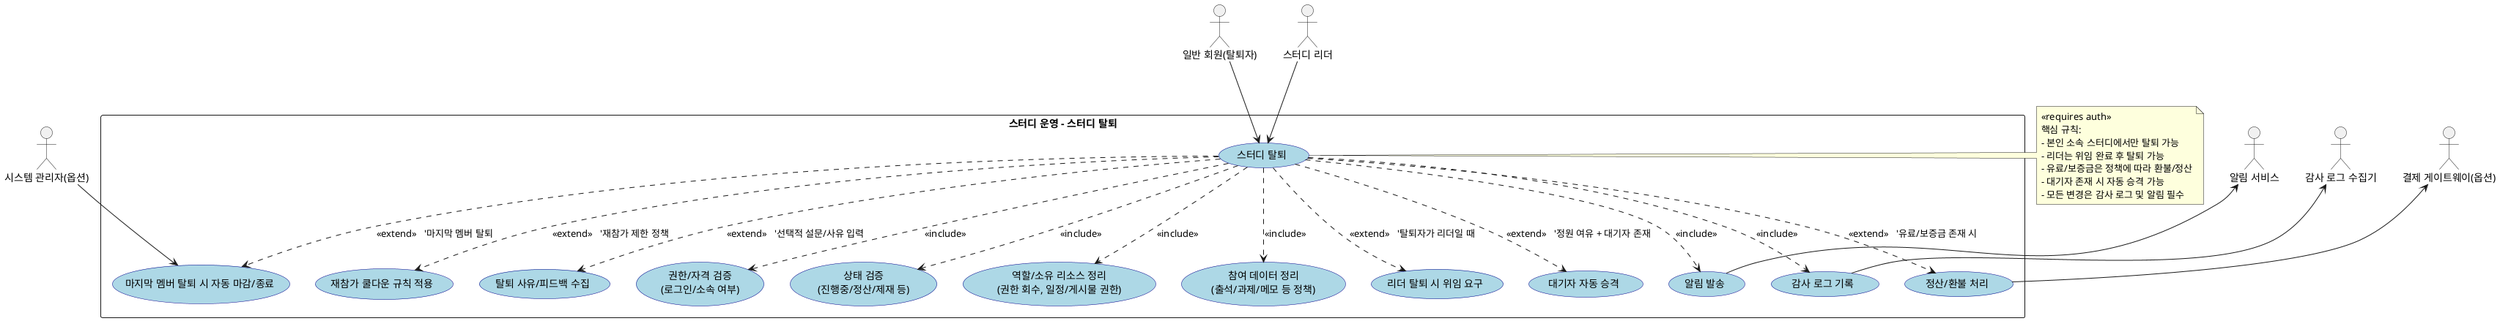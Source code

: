 @startuml
' 스터디 운영 - 스터디 탈퇴 Use Case Diagram

skinparam packageStyle rectangle
skinparam usecase {
  BackgroundColor LightBlue
  BorderColor DarkBlue
}

' === Actors ===
actor "일반 회원(탈퇴자)" as Member
actor "스터디 리더" as Leader
actor "시스템 관리자(옵션)" as Admin
actor "알림 서비스" as Noti
actor "감사 로그 수집기" as Audit
actor "결제 게이트웨이(옵션)" as Pay

' === System Boundary ===
rectangle "스터디 운영 - 스터디 탈퇴" as LeaveStudy {

  ' 메인 UC
  usecase "스터디 탈퇴" as UC_Leave

  ' 항상 수행되는 교차 관심사 (include)
  usecase "권한/자격 검증\n(로그인/소속 여부)" as UC_Authz
  usecase "상태 검증\n(진행중/정산/제재 등)" as UC_Validate
  usecase "역할/소유 리소스 정리\n(권한 회수, 일정/게시물 권한)" as UC_RoleCleanup
  usecase "참여 데이터 정리\n(출석/과제/메모 등 정책)" as UC_DataCleanup
  usecase "감사 로그 기록" as UC_Audit
  usecase "알림 발송" as UC_Notify

  ' 조건부/선택 흐름 (extend)
  usecase "리더 탈퇴 시 위임 요구" as UC_DelegateRequired
  usecase "대기자 자동 승격" as UC_WaitlistAuto
  usecase "정산/환불 처리" as UC_Refund
  usecase "재참가 쿨다운 규칙 적용" as UC_Cooldown
  usecase "마지막 멤버 탈퇴 시 자동 마감/종료" as UC_AutoClose
  usecase "탈퇴 사유/피드백 수집" as UC_Feedback
}

' === 실행자 연결 ===
Member --> UC_Leave
Leader --> UC_Leave
Admin  --> UC_AutoClose

' === include: 공통 교차 관심사 ===
UC_Leave ..> UC_Authz       : <<include>>
UC_Leave ..> UC_Validate    : <<include>>
UC_Leave ..> UC_RoleCleanup : <<include>>
UC_Leave ..> UC_DataCleanup : <<include>>
UC_Leave ..> UC_Audit       : <<include>>
UC_Leave ..> UC_Notify      : <<include>>

' === extend: 조건부/선택 흐름 ===
UC_Leave ..> UC_DelegateRequired : <<extend>>   '탈퇴자가 리더일 때
UC_Leave ..> UC_WaitlistAuto     : <<extend>>   '정원 여유 + 대기자 존재
UC_Leave ..> UC_Refund           : <<extend>>   '유료/보증금 존재 시
UC_Leave ..> UC_Cooldown         : <<extend>>   '재참가 제한 정책
UC_Leave ..> UC_AutoClose        : <<extend>>   '마지막 멤버 탈퇴
UC_Leave ..> UC_Feedback         : <<extend>>   '선택적 설문/사유 입력

' === 외부 시스템 연동 ===
Audit <-- UC_Audit
Noti  <-- UC_Notify
Pay   <-- UC_Refund

' === Notes ===
note right of UC_Leave
«requires auth»
핵심 규칙:
- 본인 소속 스터디에서만 탈퇴 가능
- 리더는 위임 완료 후 탈퇴 가능
- 유료/보증금은 정책에 따라 환불/정산
- 대기자 존재 시 자동 승격 가능
- 모든 변경은 감사 로그 및 알림 필수
end note

@enduml
